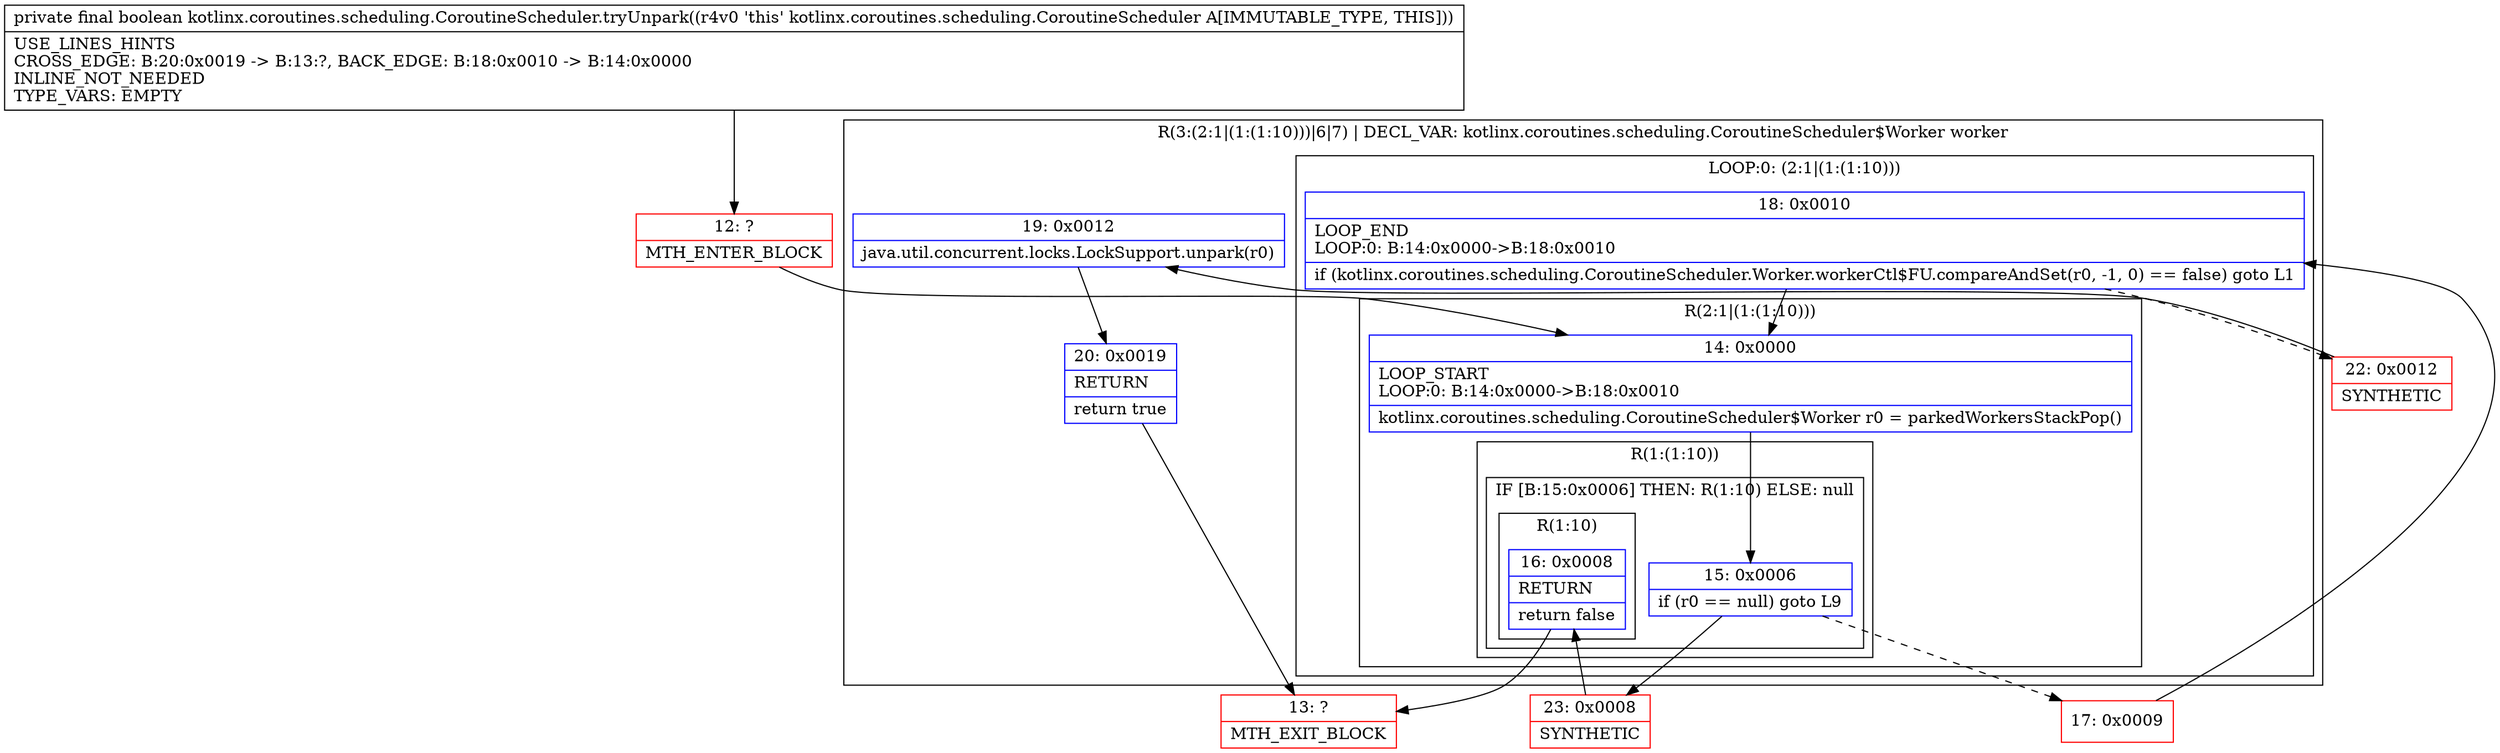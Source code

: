 digraph "CFG forkotlinx.coroutines.scheduling.CoroutineScheduler.tryUnpark()Z" {
subgraph cluster_Region_1338489903 {
label = "R(3:(2:1|(1:(1:10)))|6|7) | DECL_VAR: kotlinx.coroutines.scheduling.CoroutineScheduler$Worker worker\l";
node [shape=record,color=blue];
subgraph cluster_LoopRegion_481922421 {
label = "LOOP:0: (2:1|(1:(1:10)))";
node [shape=record,color=blue];
Node_18 [shape=record,label="{18\:\ 0x0010|LOOP_END\lLOOP:0: B:14:0x0000\-\>B:18:0x0010\l|if (kotlinx.coroutines.scheduling.CoroutineScheduler.Worker.workerCtl$FU.compareAndSet(r0, \-1, 0) == false) goto L1\l}"];
subgraph cluster_Region_862579739 {
label = "R(2:1|(1:(1:10)))";
node [shape=record,color=blue];
Node_14 [shape=record,label="{14\:\ 0x0000|LOOP_START\lLOOP:0: B:14:0x0000\-\>B:18:0x0010\l|kotlinx.coroutines.scheduling.CoroutineScheduler$Worker r0 = parkedWorkersStackPop()\l}"];
subgraph cluster_Region_1293753617 {
label = "R(1:(1:10))";
node [shape=record,color=blue];
subgraph cluster_IfRegion_786198001 {
label = "IF [B:15:0x0006] THEN: R(1:10) ELSE: null";
node [shape=record,color=blue];
Node_15 [shape=record,label="{15\:\ 0x0006|if (r0 == null) goto L9\l}"];
subgraph cluster_Region_555334397 {
label = "R(1:10)";
node [shape=record,color=blue];
Node_16 [shape=record,label="{16\:\ 0x0008|RETURN\l|return false\l}"];
}
}
}
}
}
Node_19 [shape=record,label="{19\:\ 0x0012|java.util.concurrent.locks.LockSupport.unpark(r0)\l}"];
Node_20 [shape=record,label="{20\:\ 0x0019|RETURN\l|return true\l}"];
}
Node_12 [shape=record,color=red,label="{12\:\ ?|MTH_ENTER_BLOCK\l}"];
Node_17 [shape=record,color=red,label="{17\:\ 0x0009}"];
Node_22 [shape=record,color=red,label="{22\:\ 0x0012|SYNTHETIC\l}"];
Node_13 [shape=record,color=red,label="{13\:\ ?|MTH_EXIT_BLOCK\l}"];
Node_23 [shape=record,color=red,label="{23\:\ 0x0008|SYNTHETIC\l}"];
MethodNode[shape=record,label="{private final boolean kotlinx.coroutines.scheduling.CoroutineScheduler.tryUnpark((r4v0 'this' kotlinx.coroutines.scheduling.CoroutineScheduler A[IMMUTABLE_TYPE, THIS]))  | USE_LINES_HINTS\lCROSS_EDGE: B:20:0x0019 \-\> B:13:?, BACK_EDGE: B:18:0x0010 \-\> B:14:0x0000\lINLINE_NOT_NEEDED\lTYPE_VARS: EMPTY\l}"];
MethodNode -> Node_12;Node_18 -> Node_14;
Node_18 -> Node_22[style=dashed];
Node_14 -> Node_15;
Node_15 -> Node_17[style=dashed];
Node_15 -> Node_23;
Node_16 -> Node_13;
Node_19 -> Node_20;
Node_20 -> Node_13;
Node_12 -> Node_14;
Node_17 -> Node_18;
Node_22 -> Node_19;
Node_23 -> Node_16;
}

